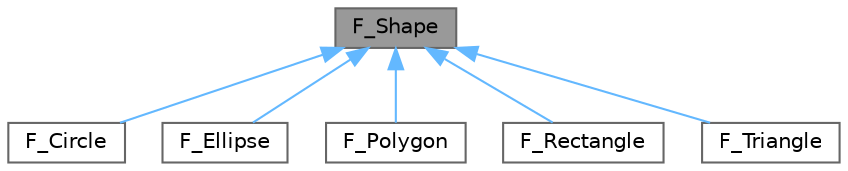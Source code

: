 digraph "F_Shape"
{
 // LATEX_PDF_SIZE
  bgcolor="transparent";
  edge [fontname=Helvetica,fontsize=10,labelfontname=Helvetica,labelfontsize=10];
  node [fontname=Helvetica,fontsize=10,shape=box,height=0.2,width=0.4];
  Node1 [id="Node000001",label="F_Shape",height=0.2,width=0.4,color="gray40", fillcolor="grey60", style="filled", fontcolor="black",tooltip="基础形状类"];
  Node1 -> Node2 [id="edge1_Node000001_Node000002",dir="back",color="steelblue1",style="solid",tooltip=" "];
  Node2 [id="Node000002",label="F_Circle",height=0.2,width=0.4,color="gray40", fillcolor="white", style="filled",URL="$class_f___circle.html",tooltip="圆形类"];
  Node1 -> Node3 [id="edge2_Node000001_Node000003",dir="back",color="steelblue1",style="solid",tooltip=" "];
  Node3 [id="Node000003",label="F_Ellipse",height=0.2,width=0.4,color="gray40", fillcolor="white", style="filled",URL="$class_f___ellipse.html",tooltip="椭圆类"];
  Node1 -> Node4 [id="edge3_Node000001_Node000004",dir="back",color="steelblue1",style="solid",tooltip=" "];
  Node4 [id="Node000004",label="F_Polygon",height=0.2,width=0.4,color="gray40", fillcolor="white", style="filled",URL="$class_f___polygon.html",tooltip="多边形类"];
  Node1 -> Node5 [id="edge4_Node000001_Node000005",dir="back",color="steelblue1",style="solid",tooltip=" "];
  Node5 [id="Node000005",label="F_Rectangle",height=0.2,width=0.4,color="gray40", fillcolor="white", style="filled",URL="$class_f___rectangle.html",tooltip="矩形类"];
  Node1 -> Node6 [id="edge5_Node000001_Node000006",dir="back",color="steelblue1",style="solid",tooltip=" "];
  Node6 [id="Node000006",label="F_Triangle",height=0.2,width=0.4,color="gray40", fillcolor="white", style="filled",URL="$class_f___triangle.html",tooltip="三角形类"];
}
